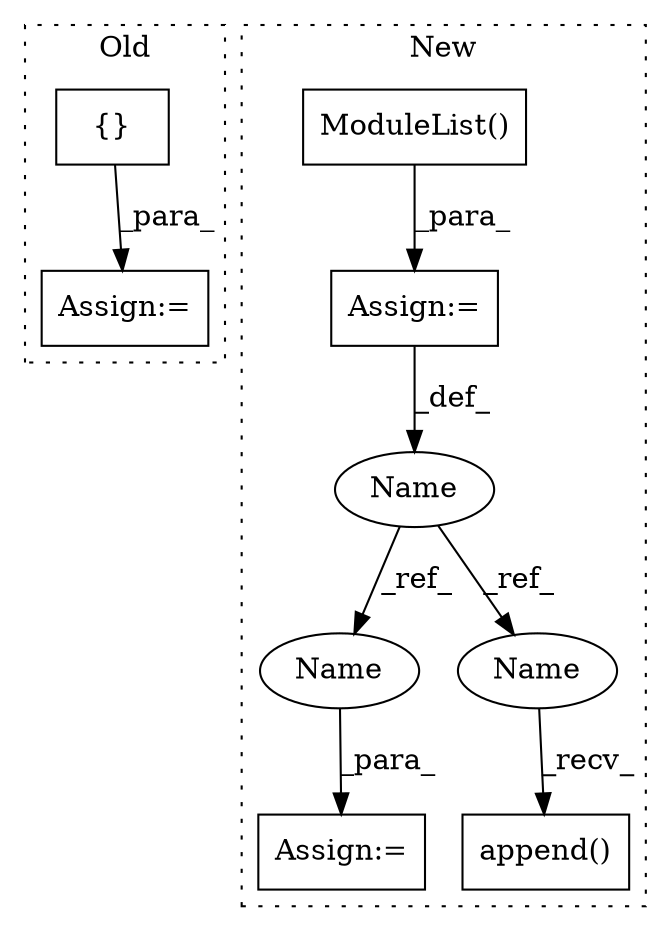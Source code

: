 digraph G {
subgraph cluster0 {
1 [label="{}" a="95" s="4177,4178" l="2,1" shape="box"];
4 [label="Assign:=" a="68" s="4157" l="3" shape="box"];
label = "Old";
style="dotted";
}
subgraph cluster1 {
2 [label="ModuleList()" a="75" s="5699" l="15" shape="box"];
3 [label="Assign:=" a="68" s="5696" l="3" shape="box"];
5 [label="append()" a="75" s="5950,6016" l="17,1" shape="box"];
6 [label="Name" a="87" s="5687" l="9" shape="ellipse"];
7 [label="Assign:=" a="68" s="6165" l="3" shape="box"];
8 [label="Name" a="87" s="6168" l="9" shape="ellipse"];
9 [label="Name" a="87" s="5950" l="9" shape="ellipse"];
label = "New";
style="dotted";
}
1 -> 4 [label="_para_"];
2 -> 3 [label="_para_"];
3 -> 6 [label="_def_"];
6 -> 8 [label="_ref_"];
6 -> 9 [label="_ref_"];
8 -> 7 [label="_para_"];
9 -> 5 [label="_recv_"];
}